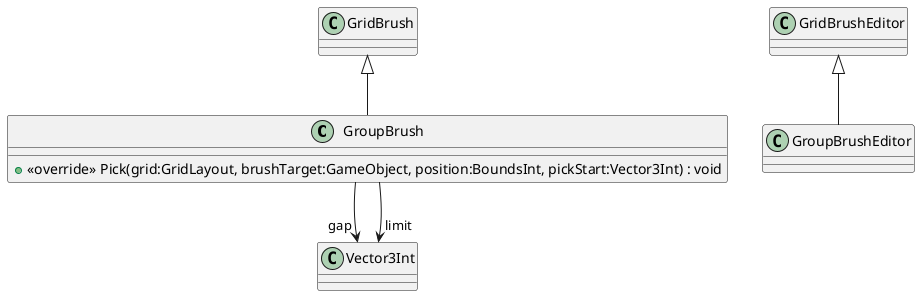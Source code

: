@startuml
class GroupBrush {
    + <<override>> Pick(grid:GridLayout, brushTarget:GameObject, position:BoundsInt, pickStart:Vector3Int) : void
}
class GroupBrushEditor {
}
GridBrush <|-- GroupBrush
GroupBrush --> "gap" Vector3Int
GroupBrush --> "limit" Vector3Int
GridBrushEditor <|-- GroupBrushEditor
@enduml
